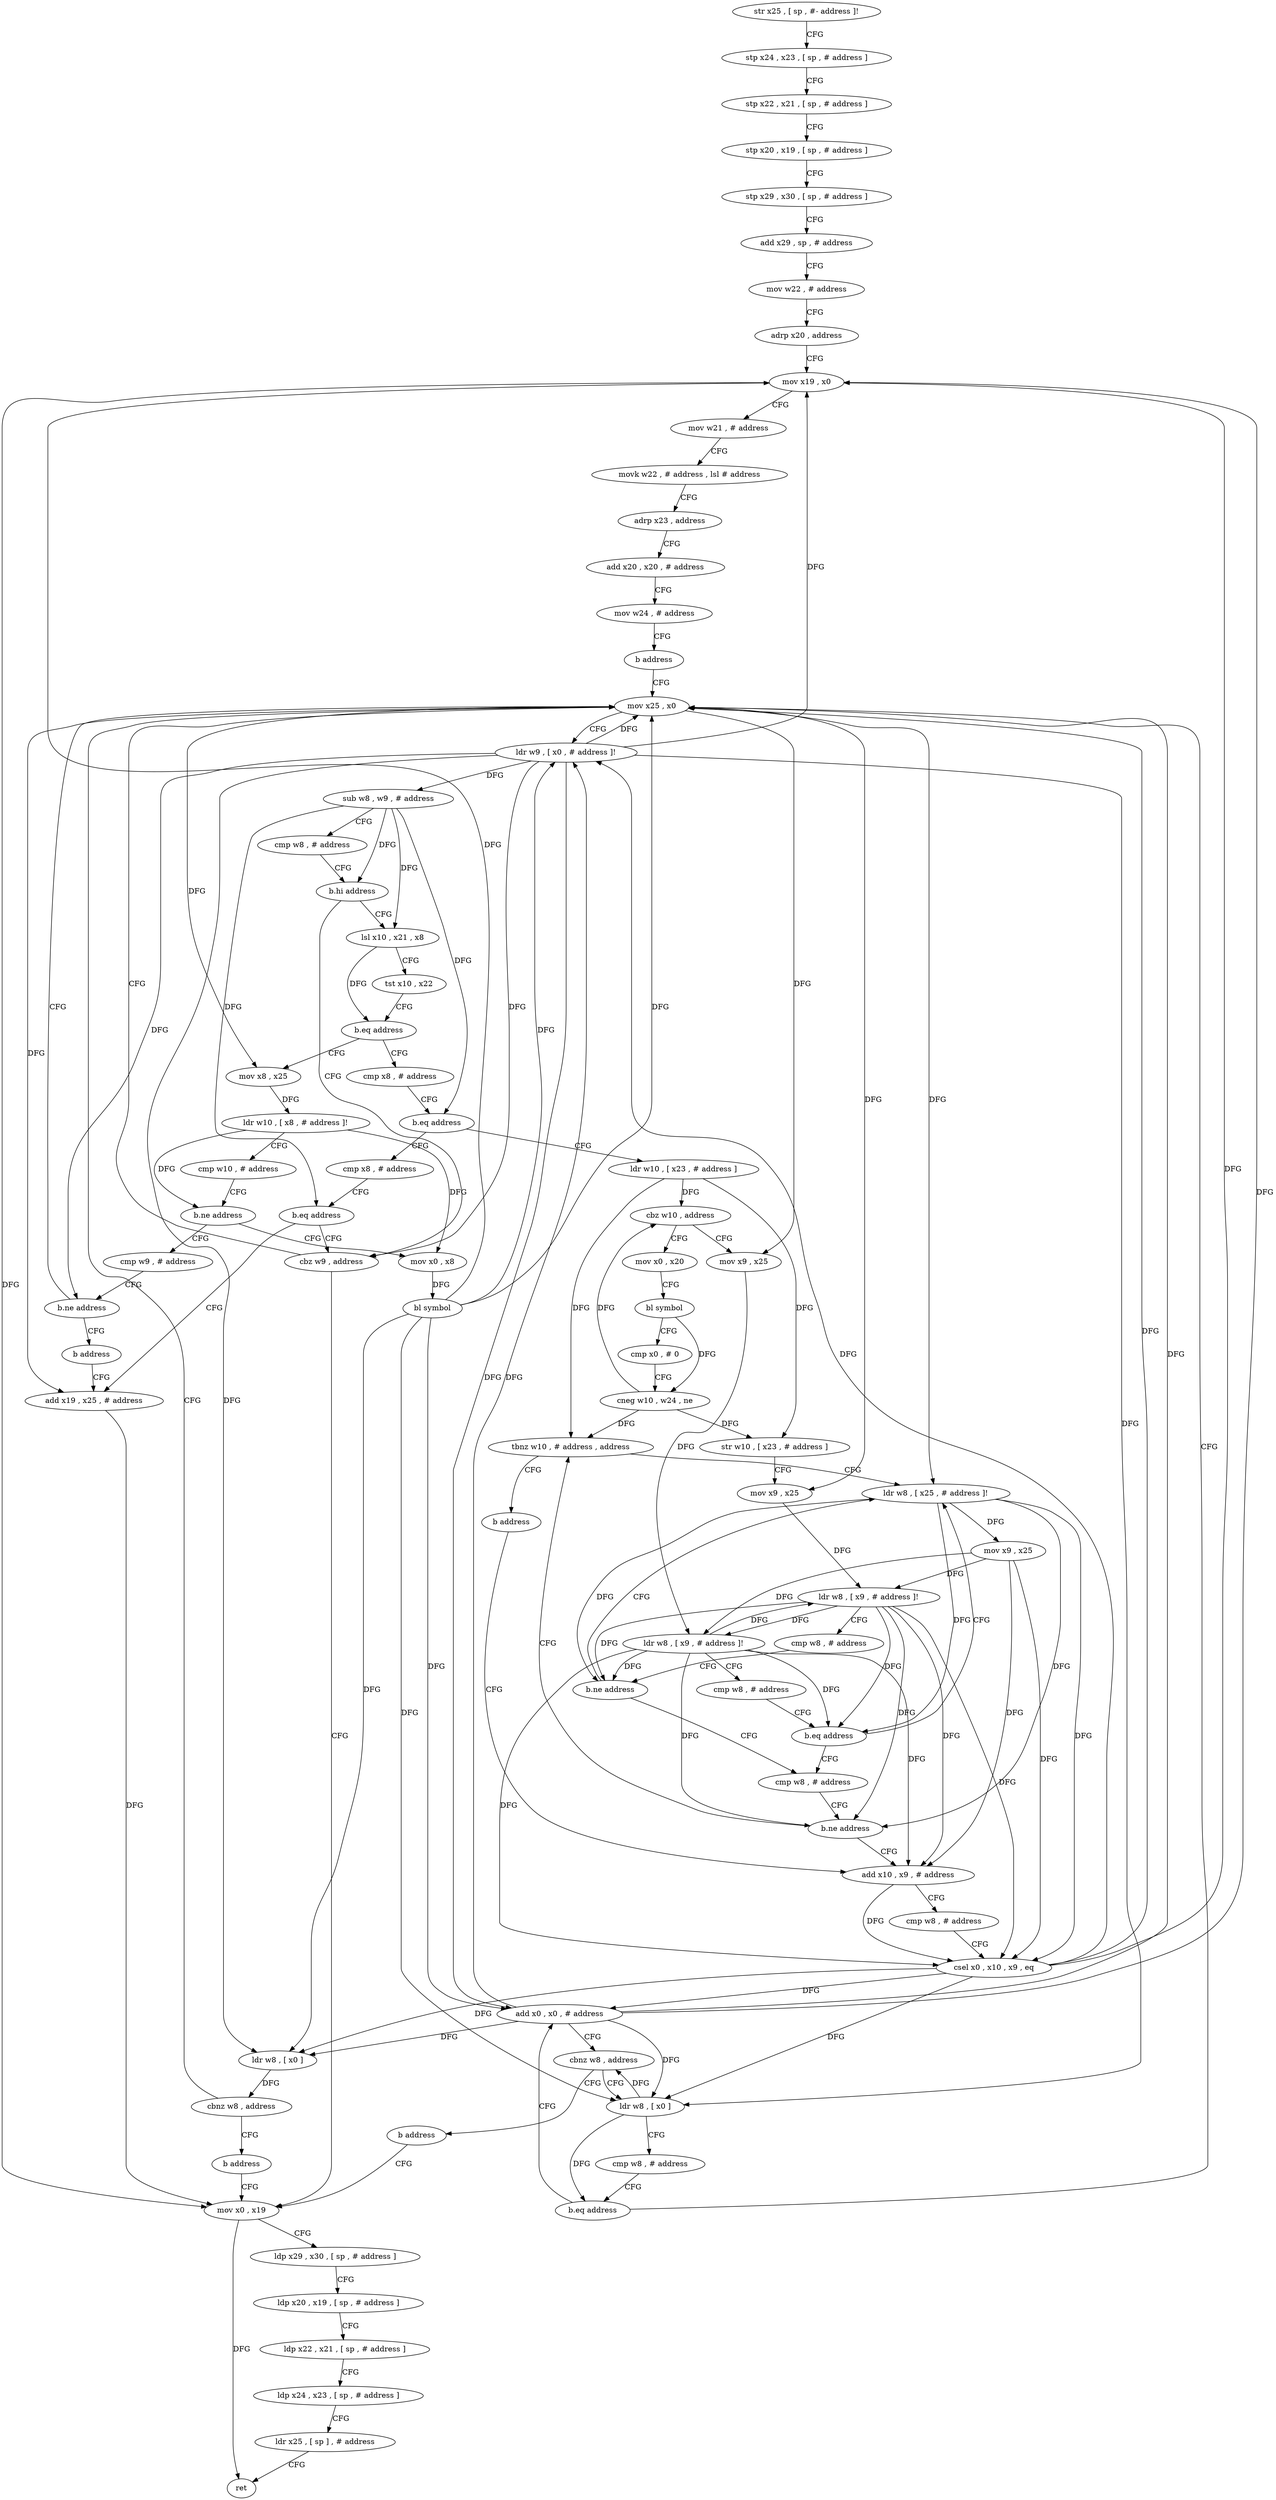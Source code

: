 digraph "func" {
"4304296" [label = "str x25 , [ sp , #- address ]!" ]
"4304300" [label = "stp x24 , x23 , [ sp , # address ]" ]
"4304304" [label = "stp x22 , x21 , [ sp , # address ]" ]
"4304308" [label = "stp x20 , x19 , [ sp , # address ]" ]
"4304312" [label = "stp x29 , x30 , [ sp , # address ]" ]
"4304316" [label = "add x29 , sp , # address" ]
"4304320" [label = "mov w22 , # address" ]
"4304324" [label = "adrp x20 , address" ]
"4304328" [label = "mov x19 , x0" ]
"4304332" [label = "mov w21 , # address" ]
"4304336" [label = "movk w22 , # address , lsl # address" ]
"4304340" [label = "adrp x23 , address" ]
"4304344" [label = "add x20 , x20 , # address" ]
"4304348" [label = "mov w24 , # address" ]
"4304352" [label = "b address" ]
"4304376" [label = "mov x25 , x0" ]
"4304380" [label = "ldr w9 , [ x0 , # address ]!" ]
"4304384" [label = "sub w8 , w9 , # address" ]
"4304388" [label = "cmp w8 , # address" ]
"4304392" [label = "b.hi address" ]
"4304372" [label = "cbz w9 , address" ]
"4304396" [label = "lsl x10 , x21 , x8" ]
"4304580" [label = "mov x0 , x19" ]
"4304400" [label = "tst x10 , x22" ]
"4304404" [label = "b.eq address" ]
"4304356" [label = "cmp x8 , # address" ]
"4304408" [label = "mov x8 , x25" ]
"4304584" [label = "ldp x29 , x30 , [ sp , # address ]" ]
"4304588" [label = "ldp x20 , x19 , [ sp , # address ]" ]
"4304592" [label = "ldp x22 , x21 , [ sp , # address ]" ]
"4304596" [label = "ldp x24 , x23 , [ sp , # address ]" ]
"4304600" [label = "ldr x25 , [ sp ] , # address" ]
"4304604" [label = "ret" ]
"4304360" [label = "b.eq address" ]
"4304456" [label = "ldr w10 , [ x23 , # address ]" ]
"4304364" [label = "cmp x8 , # address" ]
"4304412" [label = "ldr w10 , [ x8 , # address ]!" ]
"4304416" [label = "cmp w10 , # address" ]
"4304420" [label = "b.ne address" ]
"4304444" [label = "cmp w9 , # address" ]
"4304424" [label = "mov x0 , x8" ]
"4304460" [label = "cbz w10 , address" ]
"4304496" [label = "mov x0 , x20" ]
"4304464" [label = "mov x9 , x25" ]
"4304368" [label = "b.eq address" ]
"4304576" [label = "add x19 , x25 , # address" ]
"4304448" [label = "b.ne address" ]
"4304452" [label = "b address" ]
"4304428" [label = "bl symbol" ]
"4304432" [label = "ldr w8 , [ x0 ]" ]
"4304436" [label = "cbnz w8 , address" ]
"4304440" [label = "b address" ]
"4304500" [label = "bl symbol" ]
"4304504" [label = "cmp x0 , # 0" ]
"4304508" [label = "cneg w10 , w24 , ne" ]
"4304512" [label = "str w10 , [ x23 , # address ]" ]
"4304516" [label = "mov x9 , x25" ]
"4304520" [label = "ldr w8 , [ x9 , # address ]!" ]
"4304524" [label = "cmp w8 , # address" ]
"4304528" [label = "b.ne address" ]
"4304480" [label = "cmp w8 , # address" ]
"4304532" [label = "ldr w8 , [ x25 , # address ]!" ]
"4304468" [label = "ldr w8 , [ x9 , # address ]!" ]
"4304472" [label = "cmp w8 , # address" ]
"4304476" [label = "b.eq address" ]
"4304484" [label = "b.ne address" ]
"4304540" [label = "add x10 , x9 , # address" ]
"4304488" [label = "tbnz w10 , # address , address" ]
"4304536" [label = "mov x9 , x25" ]
"4304544" [label = "cmp w8 , # address" ]
"4304548" [label = "csel x0 , x10 , x9 , eq" ]
"4304552" [label = "ldr w8 , [ x0 ]" ]
"4304492" [label = "b address" ]
"4304564" [label = "add x0 , x0 , # address" ]
"4304568" [label = "cbnz w8 , address" ]
"4304572" [label = "b address" ]
"4304556" [label = "cmp w8 , # address" ]
"4304560" [label = "b.eq address" ]
"4304296" -> "4304300" [ label = "CFG" ]
"4304300" -> "4304304" [ label = "CFG" ]
"4304304" -> "4304308" [ label = "CFG" ]
"4304308" -> "4304312" [ label = "CFG" ]
"4304312" -> "4304316" [ label = "CFG" ]
"4304316" -> "4304320" [ label = "CFG" ]
"4304320" -> "4304324" [ label = "CFG" ]
"4304324" -> "4304328" [ label = "CFG" ]
"4304328" -> "4304332" [ label = "CFG" ]
"4304328" -> "4304580" [ label = "DFG" ]
"4304332" -> "4304336" [ label = "CFG" ]
"4304336" -> "4304340" [ label = "CFG" ]
"4304340" -> "4304344" [ label = "CFG" ]
"4304344" -> "4304348" [ label = "CFG" ]
"4304348" -> "4304352" [ label = "CFG" ]
"4304352" -> "4304376" [ label = "CFG" ]
"4304376" -> "4304380" [ label = "CFG" ]
"4304376" -> "4304408" [ label = "DFG" ]
"4304376" -> "4304464" [ label = "DFG" ]
"4304376" -> "4304576" [ label = "DFG" ]
"4304376" -> "4304532" [ label = "DFG" ]
"4304376" -> "4304516" [ label = "DFG" ]
"4304380" -> "4304384" [ label = "DFG" ]
"4304380" -> "4304328" [ label = "DFG" ]
"4304380" -> "4304376" [ label = "DFG" ]
"4304380" -> "4304432" [ label = "DFG" ]
"4304380" -> "4304552" [ label = "DFG" ]
"4304380" -> "4304564" [ label = "DFG" ]
"4304380" -> "4304372" [ label = "DFG" ]
"4304380" -> "4304448" [ label = "DFG" ]
"4304384" -> "4304388" [ label = "CFG" ]
"4304384" -> "4304392" [ label = "DFG" ]
"4304384" -> "4304396" [ label = "DFG" ]
"4304384" -> "4304360" [ label = "DFG" ]
"4304384" -> "4304368" [ label = "DFG" ]
"4304388" -> "4304392" [ label = "CFG" ]
"4304392" -> "4304372" [ label = "CFG" ]
"4304392" -> "4304396" [ label = "CFG" ]
"4304372" -> "4304580" [ label = "CFG" ]
"4304372" -> "4304376" [ label = "CFG" ]
"4304396" -> "4304400" [ label = "CFG" ]
"4304396" -> "4304404" [ label = "DFG" ]
"4304580" -> "4304584" [ label = "CFG" ]
"4304580" -> "4304604" [ label = "DFG" ]
"4304400" -> "4304404" [ label = "CFG" ]
"4304404" -> "4304356" [ label = "CFG" ]
"4304404" -> "4304408" [ label = "CFG" ]
"4304356" -> "4304360" [ label = "CFG" ]
"4304408" -> "4304412" [ label = "DFG" ]
"4304584" -> "4304588" [ label = "CFG" ]
"4304588" -> "4304592" [ label = "CFG" ]
"4304592" -> "4304596" [ label = "CFG" ]
"4304596" -> "4304600" [ label = "CFG" ]
"4304600" -> "4304604" [ label = "CFG" ]
"4304360" -> "4304456" [ label = "CFG" ]
"4304360" -> "4304364" [ label = "CFG" ]
"4304456" -> "4304460" [ label = "DFG" ]
"4304456" -> "4304512" [ label = "DFG" ]
"4304456" -> "4304488" [ label = "DFG" ]
"4304364" -> "4304368" [ label = "CFG" ]
"4304412" -> "4304416" [ label = "CFG" ]
"4304412" -> "4304424" [ label = "DFG" ]
"4304412" -> "4304420" [ label = "DFG" ]
"4304416" -> "4304420" [ label = "CFG" ]
"4304420" -> "4304444" [ label = "CFG" ]
"4304420" -> "4304424" [ label = "CFG" ]
"4304444" -> "4304448" [ label = "CFG" ]
"4304424" -> "4304428" [ label = "DFG" ]
"4304460" -> "4304496" [ label = "CFG" ]
"4304460" -> "4304464" [ label = "CFG" ]
"4304496" -> "4304500" [ label = "CFG" ]
"4304464" -> "4304468" [ label = "DFG" ]
"4304368" -> "4304576" [ label = "CFG" ]
"4304368" -> "4304372" [ label = "CFG" ]
"4304576" -> "4304580" [ label = "DFG" ]
"4304448" -> "4304376" [ label = "CFG" ]
"4304448" -> "4304452" [ label = "CFG" ]
"4304452" -> "4304576" [ label = "CFG" ]
"4304428" -> "4304432" [ label = "DFG" ]
"4304428" -> "4304328" [ label = "DFG" ]
"4304428" -> "4304376" [ label = "DFG" ]
"4304428" -> "4304380" [ label = "DFG" ]
"4304428" -> "4304552" [ label = "DFG" ]
"4304428" -> "4304564" [ label = "DFG" ]
"4304432" -> "4304436" [ label = "DFG" ]
"4304436" -> "4304376" [ label = "CFG" ]
"4304436" -> "4304440" [ label = "CFG" ]
"4304440" -> "4304580" [ label = "CFG" ]
"4304500" -> "4304504" [ label = "CFG" ]
"4304500" -> "4304508" [ label = "DFG" ]
"4304504" -> "4304508" [ label = "CFG" ]
"4304508" -> "4304512" [ label = "DFG" ]
"4304508" -> "4304460" [ label = "DFG" ]
"4304508" -> "4304488" [ label = "DFG" ]
"4304512" -> "4304516" [ label = "CFG" ]
"4304516" -> "4304520" [ label = "DFG" ]
"4304520" -> "4304524" [ label = "CFG" ]
"4304520" -> "4304468" [ label = "DFG" ]
"4304520" -> "4304476" [ label = "DFG" ]
"4304520" -> "4304484" [ label = "DFG" ]
"4304520" -> "4304540" [ label = "DFG" ]
"4304520" -> "4304548" [ label = "DFG" ]
"4304520" -> "4304528" [ label = "DFG" ]
"4304524" -> "4304528" [ label = "CFG" ]
"4304528" -> "4304480" [ label = "CFG" ]
"4304528" -> "4304532" [ label = "CFG" ]
"4304480" -> "4304484" [ label = "CFG" ]
"4304532" -> "4304536" [ label = "DFG" ]
"4304532" -> "4304476" [ label = "DFG" ]
"4304532" -> "4304484" [ label = "DFG" ]
"4304532" -> "4304528" [ label = "DFG" ]
"4304532" -> "4304548" [ label = "DFG" ]
"4304468" -> "4304472" [ label = "CFG" ]
"4304468" -> "4304520" [ label = "DFG" ]
"4304468" -> "4304540" [ label = "DFG" ]
"4304468" -> "4304548" [ label = "DFG" ]
"4304468" -> "4304476" [ label = "DFG" ]
"4304468" -> "4304484" [ label = "DFG" ]
"4304468" -> "4304528" [ label = "DFG" ]
"4304472" -> "4304476" [ label = "CFG" ]
"4304476" -> "4304532" [ label = "CFG" ]
"4304476" -> "4304480" [ label = "CFG" ]
"4304484" -> "4304540" [ label = "CFG" ]
"4304484" -> "4304488" [ label = "CFG" ]
"4304540" -> "4304544" [ label = "CFG" ]
"4304540" -> "4304548" [ label = "DFG" ]
"4304488" -> "4304532" [ label = "CFG" ]
"4304488" -> "4304492" [ label = "CFG" ]
"4304536" -> "4304540" [ label = "DFG" ]
"4304536" -> "4304468" [ label = "DFG" ]
"4304536" -> "4304520" [ label = "DFG" ]
"4304536" -> "4304548" [ label = "DFG" ]
"4304544" -> "4304548" [ label = "CFG" ]
"4304548" -> "4304552" [ label = "DFG" ]
"4304548" -> "4304328" [ label = "DFG" ]
"4304548" -> "4304376" [ label = "DFG" ]
"4304548" -> "4304380" [ label = "DFG" ]
"4304548" -> "4304432" [ label = "DFG" ]
"4304548" -> "4304564" [ label = "DFG" ]
"4304552" -> "4304556" [ label = "CFG" ]
"4304552" -> "4304560" [ label = "DFG" ]
"4304552" -> "4304568" [ label = "DFG" ]
"4304492" -> "4304540" [ label = "CFG" ]
"4304564" -> "4304568" [ label = "CFG" ]
"4304564" -> "4304328" [ label = "DFG" ]
"4304564" -> "4304376" [ label = "DFG" ]
"4304564" -> "4304380" [ label = "DFG" ]
"4304564" -> "4304432" [ label = "DFG" ]
"4304564" -> "4304552" [ label = "DFG" ]
"4304568" -> "4304552" [ label = "CFG" ]
"4304568" -> "4304572" [ label = "CFG" ]
"4304572" -> "4304580" [ label = "CFG" ]
"4304556" -> "4304560" [ label = "CFG" ]
"4304560" -> "4304376" [ label = "CFG" ]
"4304560" -> "4304564" [ label = "CFG" ]
}

